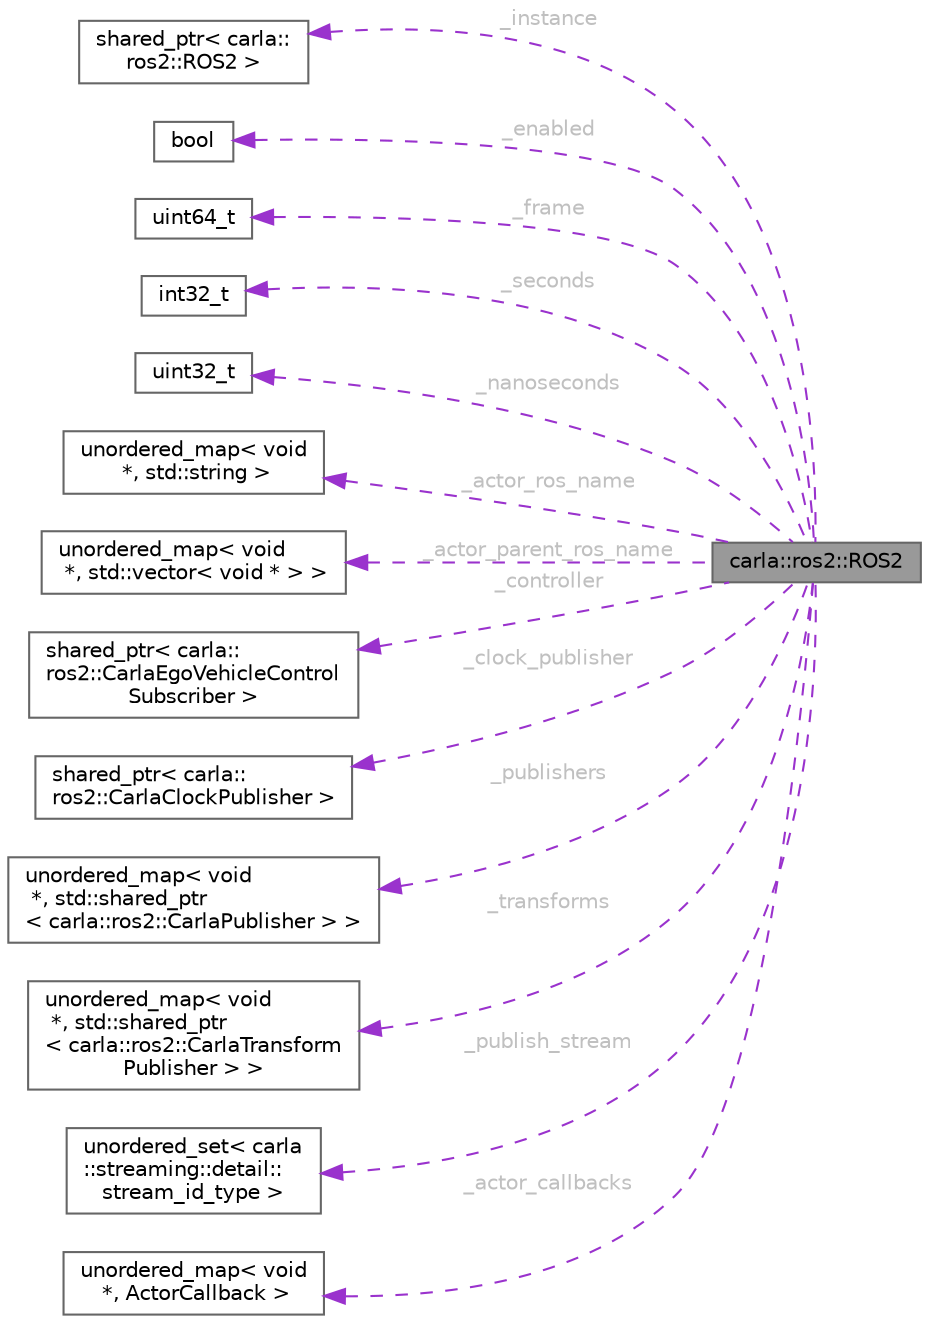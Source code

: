 digraph "carla::ros2::ROS2"
{
 // INTERACTIVE_SVG=YES
 // LATEX_PDF_SIZE
  bgcolor="transparent";
  edge [fontname=Helvetica,fontsize=10,labelfontname=Helvetica,labelfontsize=10];
  node [fontname=Helvetica,fontsize=10,shape=box,height=0.2,width=0.4];
  rankdir="LR";
  Node1 [id="Node000001",label="carla::ros2::ROS2",height=0.2,width=0.4,color="gray40", fillcolor="grey60", style="filled", fontcolor="black",tooltip=" "];
  Node2 -> Node1 [id="edge1_Node000001_Node000002",dir="back",color="darkorchid3",style="dashed",tooltip=" ",label=" _instance",fontcolor="grey" ];
  Node2 [id="Node000002",label="shared_ptr\< carla::\lros2::ROS2 \>",height=0.2,width=0.4,color="gray40", fillcolor="white", style="filled",tooltip=" "];
  Node3 -> Node1 [id="edge2_Node000001_Node000003",dir="back",color="darkorchid3",style="dashed",tooltip=" ",label=" _enabled",fontcolor="grey" ];
  Node3 [id="Node000003",label="bool",height=0.2,width=0.4,color="gray40", fillcolor="white", style="filled",tooltip=" "];
  Node4 -> Node1 [id="edge3_Node000001_Node000004",dir="back",color="darkorchid3",style="dashed",tooltip=" ",label=" _frame",fontcolor="grey" ];
  Node4 [id="Node000004",label="uint64_t",height=0.2,width=0.4,color="gray40", fillcolor="white", style="filled",tooltip=" "];
  Node5 -> Node1 [id="edge4_Node000001_Node000005",dir="back",color="darkorchid3",style="dashed",tooltip=" ",label=" _seconds",fontcolor="grey" ];
  Node5 [id="Node000005",label="int32_t",height=0.2,width=0.4,color="gray40", fillcolor="white", style="filled",tooltip=" "];
  Node6 -> Node1 [id="edge5_Node000001_Node000006",dir="back",color="darkorchid3",style="dashed",tooltip=" ",label=" _nanoseconds",fontcolor="grey" ];
  Node6 [id="Node000006",label="uint32_t",height=0.2,width=0.4,color="gray40", fillcolor="white", style="filled",tooltip=" "];
  Node7 -> Node1 [id="edge6_Node000001_Node000007",dir="back",color="darkorchid3",style="dashed",tooltip=" ",label=" _actor_ros_name",fontcolor="grey" ];
  Node7 [id="Node000007",label="unordered_map\< void\l *, std::string \>",height=0.2,width=0.4,color="gray40", fillcolor="white", style="filled",tooltip=" "];
  Node8 -> Node1 [id="edge7_Node000001_Node000008",dir="back",color="darkorchid3",style="dashed",tooltip=" ",label=" _actor_parent_ros_name",fontcolor="grey" ];
  Node8 [id="Node000008",label="unordered_map\< void\l *, std::vector\< void * \> \>",height=0.2,width=0.4,color="gray40", fillcolor="white", style="filled",tooltip=" "];
  Node9 -> Node1 [id="edge8_Node000001_Node000009",dir="back",color="darkorchid3",style="dashed",tooltip=" ",label=" _controller",fontcolor="grey" ];
  Node9 [id="Node000009",label="shared_ptr\< carla::\lros2::CarlaEgoVehicleControl\lSubscriber \>",height=0.2,width=0.4,color="gray40", fillcolor="white", style="filled",tooltip=" "];
  Node10 -> Node1 [id="edge9_Node000001_Node000010",dir="back",color="darkorchid3",style="dashed",tooltip=" ",label=" _clock_publisher",fontcolor="grey" ];
  Node10 [id="Node000010",label="shared_ptr\< carla::\lros2::CarlaClockPublisher \>",height=0.2,width=0.4,color="gray40", fillcolor="white", style="filled",tooltip=" "];
  Node11 -> Node1 [id="edge10_Node000001_Node000011",dir="back",color="darkorchid3",style="dashed",tooltip=" ",label=" _publishers",fontcolor="grey" ];
  Node11 [id="Node000011",label="unordered_map\< void\l *, std::shared_ptr\l\< carla::ros2::CarlaPublisher \> \>",height=0.2,width=0.4,color="gray40", fillcolor="white", style="filled",tooltip=" "];
  Node12 -> Node1 [id="edge11_Node000001_Node000012",dir="back",color="darkorchid3",style="dashed",tooltip=" ",label=" _transforms",fontcolor="grey" ];
  Node12 [id="Node000012",label="unordered_map\< void\l *, std::shared_ptr\l\< carla::ros2::CarlaTransform\lPublisher \> \>",height=0.2,width=0.4,color="gray40", fillcolor="white", style="filled",tooltip=" "];
  Node13 -> Node1 [id="edge12_Node000001_Node000013",dir="back",color="darkorchid3",style="dashed",tooltip=" ",label=" _publish_stream",fontcolor="grey" ];
  Node13 [id="Node000013",label="unordered_set\< carla\l::streaming::detail::\lstream_id_type \>",height=0.2,width=0.4,color="gray40", fillcolor="white", style="filled",tooltip=" "];
  Node14 -> Node1 [id="edge13_Node000001_Node000014",dir="back",color="darkorchid3",style="dashed",tooltip=" ",label=" _actor_callbacks",fontcolor="grey" ];
  Node14 [id="Node000014",label="unordered_map\< void\l *, ActorCallback \>",height=0.2,width=0.4,color="gray40", fillcolor="white", style="filled",tooltip=" "];
}
